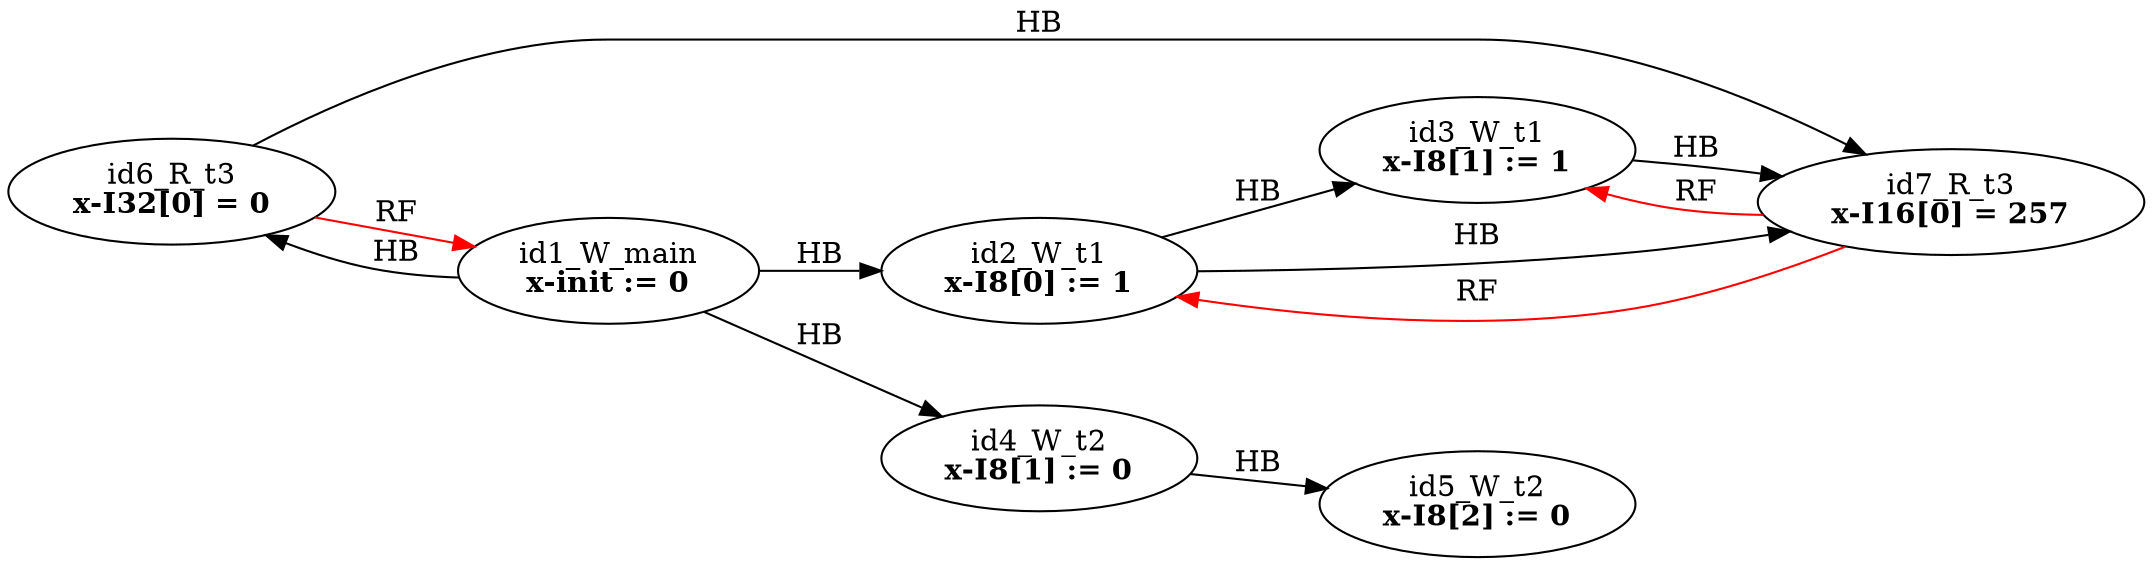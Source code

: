 digraph memory_model {
rankdir=LR;
splines=true; esep=0.5;
id2_W_t1 -> id3_W_t1 [label = "HB", color="black"];
id4_W_t2 -> id5_W_t2 [label = "HB", color="black"];
id6_R_t3 -> id7_R_t3 [label = "HB", color="black"];
id1_W_main -> id2_W_t1 [label = "HB", color="black"];
id1_W_main -> id4_W_t2 [label = "HB", color="black"];
id1_W_main -> id6_R_t3 [label = "HB", color="black"];
id2_W_t1 -> id7_R_t3 [label = "HB", color="black"];
id3_W_t1 -> id7_R_t3 [label = "HB", color="black"];
id6_R_t3 -> id1_W_main [label = "RF", color="red"];
id7_R_t3 -> id2_W_t1 [label = "RF", color="red"];
id7_R_t3 -> id3_W_t1 [label = "RF", color="red"];
id1_W_main [label=<id1_W_main<br/><B>x-init := 0</B>>, pos="5.0,4!"]
id2_W_t1 [label=<id2_W_t1<br/><B>x-I8[0] := 1</B>>, pos="0,2!"]
id3_W_t1 [label=<id3_W_t1<br/><B>x-I8[1] := 1</B>>, pos="0,0!"]
id4_W_t2 [label=<id4_W_t2<br/><B>x-I8[1] := 0</B>>, pos="5,2!"]
id5_W_t2 [label=<id5_W_t2<br/><B>x-I8[2] := 0</B>>, pos="5,0!"]
id6_R_t3 [label=<id6_R_t3<br/><B>x-I32[0] = 0</B>>, pos="10,2!"]
id7_R_t3 [label=<id7_R_t3<br/><B>x-I16[0] = 257</B>>, pos="10,0!"]
}
